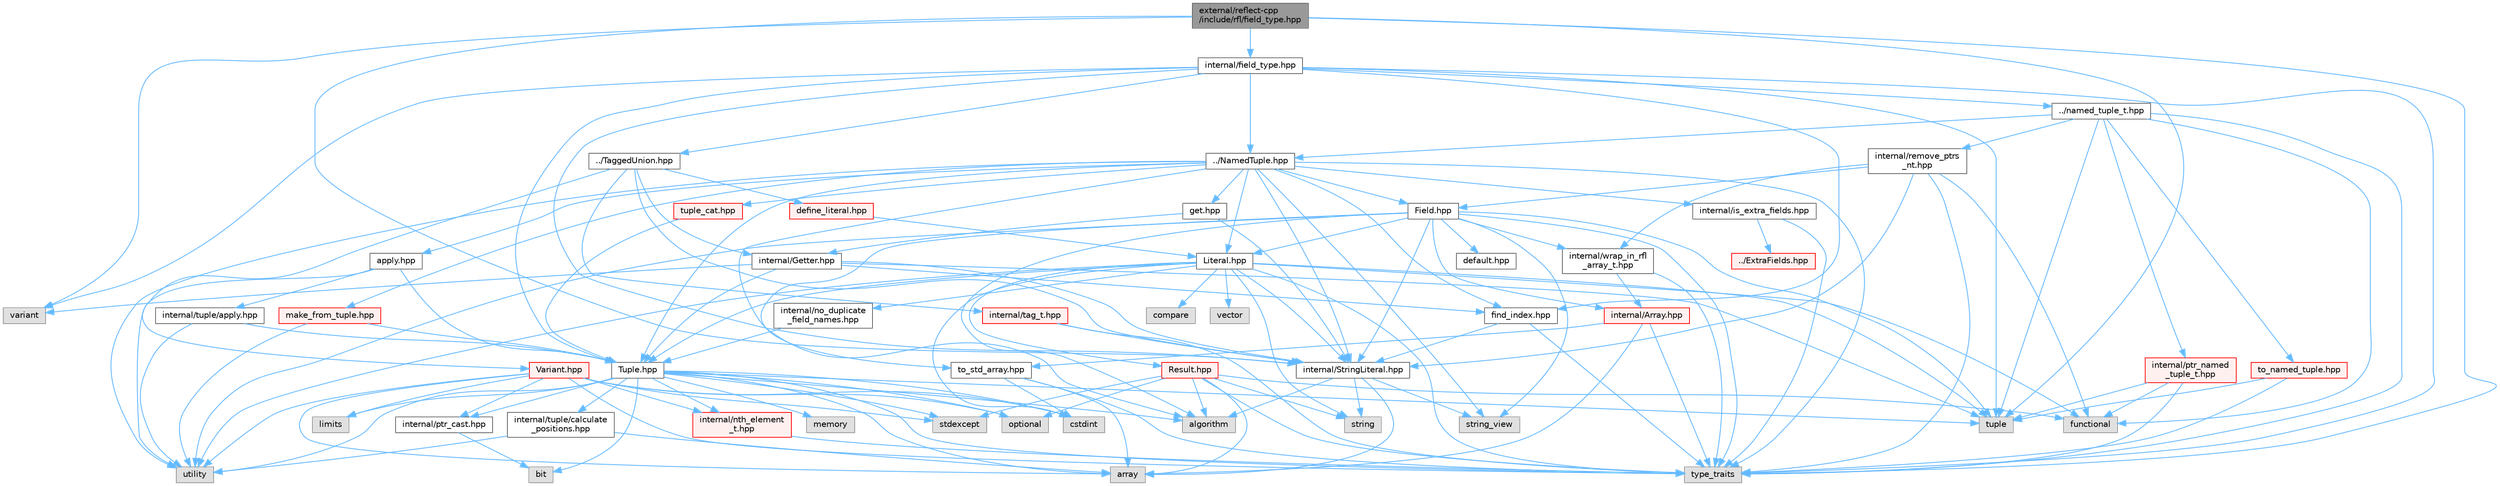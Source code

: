 digraph "external/reflect-cpp/include/rfl/field_type.hpp"
{
 // LATEX_PDF_SIZE
  bgcolor="transparent";
  edge [fontname=Helvetica,fontsize=10,labelfontname=Helvetica,labelfontsize=10];
  node [fontname=Helvetica,fontsize=10,shape=box,height=0.2,width=0.4];
  Node1 [id="Node000001",label="external/reflect-cpp\l/include/rfl/field_type.hpp",height=0.2,width=0.4,color="gray40", fillcolor="grey60", style="filled", fontcolor="black",tooltip=" "];
  Node1 -> Node2 [id="edge1_Node000001_Node000002",color="steelblue1",style="solid",tooltip=" "];
  Node2 [id="Node000002",label="tuple",height=0.2,width=0.4,color="grey60", fillcolor="#E0E0E0", style="filled",tooltip=" "];
  Node1 -> Node3 [id="edge2_Node000001_Node000003",color="steelblue1",style="solid",tooltip=" "];
  Node3 [id="Node000003",label="type_traits",height=0.2,width=0.4,color="grey60", fillcolor="#E0E0E0", style="filled",tooltip=" "];
  Node1 -> Node4 [id="edge3_Node000001_Node000004",color="steelblue1",style="solid",tooltip=" "];
  Node4 [id="Node000004",label="variant",height=0.2,width=0.4,color="grey60", fillcolor="#E0E0E0", style="filled",tooltip=" "];
  Node1 -> Node5 [id="edge4_Node000001_Node000005",color="steelblue1",style="solid",tooltip=" "];
  Node5 [id="Node000005",label="internal/StringLiteral.hpp",height=0.2,width=0.4,color="grey40", fillcolor="white", style="filled",URL="$_string_literal_8hpp.html",tooltip=" "];
  Node5 -> Node6 [id="edge5_Node000005_Node000006",color="steelblue1",style="solid",tooltip=" "];
  Node6 [id="Node000006",label="algorithm",height=0.2,width=0.4,color="grey60", fillcolor="#E0E0E0", style="filled",tooltip=" "];
  Node5 -> Node7 [id="edge6_Node000005_Node000007",color="steelblue1",style="solid",tooltip=" "];
  Node7 [id="Node000007",label="array",height=0.2,width=0.4,color="grey60", fillcolor="#E0E0E0", style="filled",tooltip=" "];
  Node5 -> Node8 [id="edge7_Node000005_Node000008",color="steelblue1",style="solid",tooltip=" "];
  Node8 [id="Node000008",label="string",height=0.2,width=0.4,color="grey60", fillcolor="#E0E0E0", style="filled",tooltip=" "];
  Node5 -> Node9 [id="edge8_Node000005_Node000009",color="steelblue1",style="solid",tooltip=" "];
  Node9 [id="Node000009",label="string_view",height=0.2,width=0.4,color="grey60", fillcolor="#E0E0E0", style="filled",tooltip=" "];
  Node1 -> Node10 [id="edge9_Node000001_Node000010",color="steelblue1",style="solid",tooltip=" "];
  Node10 [id="Node000010",label="internal/field_type.hpp",height=0.2,width=0.4,color="grey40", fillcolor="white", style="filled",URL="$internal_2field__type_8hpp.html",tooltip=" "];
  Node10 -> Node2 [id="edge10_Node000010_Node000002",color="steelblue1",style="solid",tooltip=" "];
  Node10 -> Node3 [id="edge11_Node000010_Node000003",color="steelblue1",style="solid",tooltip=" "];
  Node10 -> Node4 [id="edge12_Node000010_Node000004",color="steelblue1",style="solid",tooltip=" "];
  Node10 -> Node11 [id="edge13_Node000010_Node000011",color="steelblue1",style="solid",tooltip=" "];
  Node11 [id="Node000011",label="../NamedTuple.hpp",height=0.2,width=0.4,color="grey40", fillcolor="white", style="filled",URL="$_named_tuple_8hpp.html",tooltip=" "];
  Node11 -> Node6 [id="edge14_Node000011_Node000006",color="steelblue1",style="solid",tooltip=" "];
  Node11 -> Node9 [id="edge15_Node000011_Node000009",color="steelblue1",style="solid",tooltip=" "];
  Node11 -> Node3 [id="edge16_Node000011_Node000003",color="steelblue1",style="solid",tooltip=" "];
  Node11 -> Node12 [id="edge17_Node000011_Node000012",color="steelblue1",style="solid",tooltip=" "];
  Node12 [id="Node000012",label="utility",height=0.2,width=0.4,color="grey60", fillcolor="#E0E0E0", style="filled",tooltip=" "];
  Node11 -> Node13 [id="edge18_Node000011_Node000013",color="steelblue1",style="solid",tooltip=" "];
  Node13 [id="Node000013",label="Field.hpp",height=0.2,width=0.4,color="grey40", fillcolor="white", style="filled",URL="$_field_8hpp.html",tooltip=" "];
  Node13 -> Node6 [id="edge19_Node000013_Node000006",color="steelblue1",style="solid",tooltip=" "];
  Node13 -> Node9 [id="edge20_Node000013_Node000009",color="steelblue1",style="solid",tooltip=" "];
  Node13 -> Node2 [id="edge21_Node000013_Node000002",color="steelblue1",style="solid",tooltip=" "];
  Node13 -> Node3 [id="edge22_Node000013_Node000003",color="steelblue1",style="solid",tooltip=" "];
  Node13 -> Node12 [id="edge23_Node000013_Node000012",color="steelblue1",style="solid",tooltip=" "];
  Node13 -> Node14 [id="edge24_Node000013_Node000014",color="steelblue1",style="solid",tooltip=" "];
  Node14 [id="Node000014",label="Literal.hpp",height=0.2,width=0.4,color="grey40", fillcolor="white", style="filled",URL="$_literal_8hpp.html",tooltip=" "];
  Node14 -> Node15 [id="edge25_Node000014_Node000015",color="steelblue1",style="solid",tooltip=" "];
  Node15 [id="Node000015",label="compare",height=0.2,width=0.4,color="grey60", fillcolor="#E0E0E0", style="filled",tooltip=" "];
  Node14 -> Node16 [id="edge26_Node000014_Node000016",color="steelblue1",style="solid",tooltip=" "];
  Node16 [id="Node000016",label="cstdint",height=0.2,width=0.4,color="grey60", fillcolor="#E0E0E0", style="filled",tooltip=" "];
  Node14 -> Node17 [id="edge27_Node000014_Node000017",color="steelblue1",style="solid",tooltip=" "];
  Node17 [id="Node000017",label="functional",height=0.2,width=0.4,color="grey60", fillcolor="#E0E0E0", style="filled",tooltip=" "];
  Node14 -> Node8 [id="edge28_Node000014_Node000008",color="steelblue1",style="solid",tooltip=" "];
  Node14 -> Node2 [id="edge29_Node000014_Node000002",color="steelblue1",style="solid",tooltip=" "];
  Node14 -> Node3 [id="edge30_Node000014_Node000003",color="steelblue1",style="solid",tooltip=" "];
  Node14 -> Node12 [id="edge31_Node000014_Node000012",color="steelblue1",style="solid",tooltip=" "];
  Node14 -> Node18 [id="edge32_Node000014_Node000018",color="steelblue1",style="solid",tooltip=" "];
  Node18 [id="Node000018",label="vector",height=0.2,width=0.4,color="grey60", fillcolor="#E0E0E0", style="filled",tooltip=" "];
  Node14 -> Node19 [id="edge33_Node000014_Node000019",color="steelblue1",style="solid",tooltip=" "];
  Node19 [id="Node000019",label="Result.hpp",height=0.2,width=0.4,color="red", fillcolor="#FFF0F0", style="filled",URL="$_result_8hpp.html",tooltip=" "];
  Node19 -> Node6 [id="edge34_Node000019_Node000006",color="steelblue1",style="solid",tooltip=" "];
  Node19 -> Node7 [id="edge35_Node000019_Node000007",color="steelblue1",style="solid",tooltip=" "];
  Node19 -> Node17 [id="edge36_Node000019_Node000017",color="steelblue1",style="solid",tooltip=" "];
  Node19 -> Node22 [id="edge37_Node000019_Node000022",color="steelblue1",style="solid",tooltip=" "];
  Node22 [id="Node000022",label="optional",height=0.2,width=0.4,color="grey60", fillcolor="#E0E0E0", style="filled",tooltip=" "];
  Node19 -> Node23 [id="edge38_Node000019_Node000023",color="steelblue1",style="solid",tooltip=" "];
  Node23 [id="Node000023",label="stdexcept",height=0.2,width=0.4,color="grey60", fillcolor="#E0E0E0", style="filled",tooltip=" "];
  Node19 -> Node8 [id="edge39_Node000019_Node000008",color="steelblue1",style="solid",tooltip=" "];
  Node19 -> Node3 [id="edge40_Node000019_Node000003",color="steelblue1",style="solid",tooltip=" "];
  Node14 -> Node24 [id="edge41_Node000014_Node000024",color="steelblue1",style="solid",tooltip=" "];
  Node24 [id="Node000024",label="Tuple.hpp",height=0.2,width=0.4,color="grey40", fillcolor="white", style="filled",URL="$_tuple_8hpp.html",tooltip=" "];
  Node24 -> Node6 [id="edge42_Node000024_Node000006",color="steelblue1",style="solid",tooltip=" "];
  Node24 -> Node7 [id="edge43_Node000024_Node000007",color="steelblue1",style="solid",tooltip=" "];
  Node24 -> Node25 [id="edge44_Node000024_Node000025",color="steelblue1",style="solid",tooltip=" "];
  Node25 [id="Node000025",label="bit",height=0.2,width=0.4,color="grey60", fillcolor="#E0E0E0", style="filled",tooltip=" "];
  Node24 -> Node16 [id="edge45_Node000024_Node000016",color="steelblue1",style="solid",tooltip=" "];
  Node24 -> Node26 [id="edge46_Node000024_Node000026",color="steelblue1",style="solid",tooltip=" "];
  Node26 [id="Node000026",label="limits",height=0.2,width=0.4,color="grey60", fillcolor="#E0E0E0", style="filled",tooltip=" "];
  Node24 -> Node27 [id="edge47_Node000024_Node000027",color="steelblue1",style="solid",tooltip=" "];
  Node27 [id="Node000027",label="memory",height=0.2,width=0.4,color="grey60", fillcolor="#E0E0E0", style="filled",tooltip=" "];
  Node24 -> Node22 [id="edge48_Node000024_Node000022",color="steelblue1",style="solid",tooltip=" "];
  Node24 -> Node23 [id="edge49_Node000024_Node000023",color="steelblue1",style="solid",tooltip=" "];
  Node24 -> Node2 [id="edge50_Node000024_Node000002",color="steelblue1",style="solid",tooltip=" "];
  Node24 -> Node3 [id="edge51_Node000024_Node000003",color="steelblue1",style="solid",tooltip=" "];
  Node24 -> Node12 [id="edge52_Node000024_Node000012",color="steelblue1",style="solid",tooltip=" "];
  Node24 -> Node28 [id="edge53_Node000024_Node000028",color="steelblue1",style="solid",tooltip=" "];
  Node28 [id="Node000028",label="internal/nth_element\l_t.hpp",height=0.2,width=0.4,color="red", fillcolor="#FFF0F0", style="filled",URL="$nth__element__t_8hpp.html",tooltip=" "];
  Node28 -> Node3 [id="edge54_Node000028_Node000003",color="steelblue1",style="solid",tooltip=" "];
  Node24 -> Node30 [id="edge55_Node000024_Node000030",color="steelblue1",style="solid",tooltip=" "];
  Node30 [id="Node000030",label="internal/ptr_cast.hpp",height=0.2,width=0.4,color="grey40", fillcolor="white", style="filled",URL="$ptr__cast_8hpp.html",tooltip=" "];
  Node30 -> Node25 [id="edge56_Node000030_Node000025",color="steelblue1",style="solid",tooltip=" "];
  Node24 -> Node31 [id="edge57_Node000024_Node000031",color="steelblue1",style="solid",tooltip=" "];
  Node31 [id="Node000031",label="internal/tuple/calculate\l_positions.hpp",height=0.2,width=0.4,color="grey40", fillcolor="white", style="filled",URL="$calculate__positions_8hpp.html",tooltip=" "];
  Node31 -> Node7 [id="edge58_Node000031_Node000007",color="steelblue1",style="solid",tooltip=" "];
  Node31 -> Node12 [id="edge59_Node000031_Node000012",color="steelblue1",style="solid",tooltip=" "];
  Node14 -> Node5 [id="edge60_Node000014_Node000005",color="steelblue1",style="solid",tooltip=" "];
  Node14 -> Node32 [id="edge61_Node000014_Node000032",color="steelblue1",style="solid",tooltip=" "];
  Node32 [id="Node000032",label="internal/no_duplicate\l_field_names.hpp",height=0.2,width=0.4,color="grey40", fillcolor="white", style="filled",URL="$no__duplicate__field__names_8hpp.html",tooltip=" "];
  Node32 -> Node24 [id="edge62_Node000032_Node000024",color="steelblue1",style="solid",tooltip=" "];
  Node13 -> Node33 [id="edge63_Node000013_Node000033",color="steelblue1",style="solid",tooltip=" "];
  Node33 [id="Node000033",label="default.hpp",height=0.2,width=0.4,color="grey40", fillcolor="white", style="filled",URL="$default_8hpp.html",tooltip=" "];
  Node13 -> Node34 [id="edge64_Node000013_Node000034",color="steelblue1",style="solid",tooltip=" "];
  Node34 [id="Node000034",label="internal/Array.hpp",height=0.2,width=0.4,color="red", fillcolor="#FFF0F0", style="filled",URL="$_array_8hpp.html",tooltip=" "];
  Node34 -> Node7 [id="edge65_Node000034_Node000007",color="steelblue1",style="solid",tooltip=" "];
  Node34 -> Node3 [id="edge66_Node000034_Node000003",color="steelblue1",style="solid",tooltip=" "];
  Node34 -> Node36 [id="edge67_Node000034_Node000036",color="steelblue1",style="solid",tooltip=" "];
  Node36 [id="Node000036",label="to_std_array.hpp",height=0.2,width=0.4,color="grey40", fillcolor="white", style="filled",URL="$to__std__array_8hpp.html",tooltip=" "];
  Node36 -> Node7 [id="edge68_Node000036_Node000007",color="steelblue1",style="solid",tooltip=" "];
  Node36 -> Node16 [id="edge69_Node000036_Node000016",color="steelblue1",style="solid",tooltip=" "];
  Node36 -> Node3 [id="edge70_Node000036_Node000003",color="steelblue1",style="solid",tooltip=" "];
  Node13 -> Node5 [id="edge71_Node000013_Node000005",color="steelblue1",style="solid",tooltip=" "];
  Node13 -> Node36 [id="edge72_Node000013_Node000036",color="steelblue1",style="solid",tooltip=" "];
  Node13 -> Node37 [id="edge73_Node000013_Node000037",color="steelblue1",style="solid",tooltip=" "];
  Node37 [id="Node000037",label="internal/wrap_in_rfl\l_array_t.hpp",height=0.2,width=0.4,color="grey40", fillcolor="white", style="filled",URL="$wrap__in__rfl__array__t_8hpp.html",tooltip=" "];
  Node37 -> Node3 [id="edge74_Node000037_Node000003",color="steelblue1",style="solid",tooltip=" "];
  Node37 -> Node34 [id="edge75_Node000037_Node000034",color="steelblue1",style="solid",tooltip=" "];
  Node11 -> Node14 [id="edge76_Node000011_Node000014",color="steelblue1",style="solid",tooltip=" "];
  Node11 -> Node24 [id="edge77_Node000011_Node000024",color="steelblue1",style="solid",tooltip=" "];
  Node11 -> Node38 [id="edge78_Node000011_Node000038",color="steelblue1",style="solid",tooltip=" "];
  Node38 [id="Node000038",label="apply.hpp",height=0.2,width=0.4,color="grey40", fillcolor="white", style="filled",URL="$apply_8hpp.html",tooltip=" "];
  Node38 -> Node12 [id="edge79_Node000038_Node000012",color="steelblue1",style="solid",tooltip=" "];
  Node38 -> Node24 [id="edge80_Node000038_Node000024",color="steelblue1",style="solid",tooltip=" "];
  Node38 -> Node39 [id="edge81_Node000038_Node000039",color="steelblue1",style="solid",tooltip=" "];
  Node39 [id="Node000039",label="internal/tuple/apply.hpp",height=0.2,width=0.4,color="grey40", fillcolor="white", style="filled",URL="$internal_2tuple_2apply_8hpp.html",tooltip=" "];
  Node39 -> Node12 [id="edge82_Node000039_Node000012",color="steelblue1",style="solid",tooltip=" "];
  Node39 -> Node24 [id="edge83_Node000039_Node000024",color="steelblue1",style="solid",tooltip=" "];
  Node11 -> Node40 [id="edge84_Node000011_Node000040",color="steelblue1",style="solid",tooltip=" "];
  Node40 [id="Node000040",label="get.hpp",height=0.2,width=0.4,color="grey40", fillcolor="white", style="filled",URL="$get_8hpp.html",tooltip=" "];
  Node40 -> Node41 [id="edge85_Node000040_Node000041",color="steelblue1",style="solid",tooltip=" "];
  Node41 [id="Node000041",label="internal/Getter.hpp",height=0.2,width=0.4,color="grey40", fillcolor="white", style="filled",URL="$_getter_8hpp.html",tooltip=" "];
  Node41 -> Node2 [id="edge86_Node000041_Node000002",color="steelblue1",style="solid",tooltip=" "];
  Node41 -> Node4 [id="edge87_Node000041_Node000004",color="steelblue1",style="solid",tooltip=" "];
  Node41 -> Node24 [id="edge88_Node000041_Node000024",color="steelblue1",style="solid",tooltip=" "];
  Node41 -> Node5 [id="edge89_Node000041_Node000005",color="steelblue1",style="solid",tooltip=" "];
  Node41 -> Node42 [id="edge90_Node000041_Node000042",color="steelblue1",style="solid",tooltip=" "];
  Node42 [id="Node000042",label="find_index.hpp",height=0.2,width=0.4,color="grey40", fillcolor="white", style="filled",URL="$find__index_8hpp.html",tooltip=" "];
  Node42 -> Node3 [id="edge91_Node000042_Node000003",color="steelblue1",style="solid",tooltip=" "];
  Node42 -> Node5 [id="edge92_Node000042_Node000005",color="steelblue1",style="solid",tooltip=" "];
  Node40 -> Node5 [id="edge93_Node000040_Node000005",color="steelblue1",style="solid",tooltip=" "];
  Node11 -> Node5 [id="edge94_Node000011_Node000005",color="steelblue1",style="solid",tooltip=" "];
  Node11 -> Node42 [id="edge95_Node000011_Node000042",color="steelblue1",style="solid",tooltip=" "];
  Node11 -> Node43 [id="edge96_Node000011_Node000043",color="steelblue1",style="solid",tooltip=" "];
  Node43 [id="Node000043",label="internal/is_extra_fields.hpp",height=0.2,width=0.4,color="grey40", fillcolor="white", style="filled",URL="$is__extra__fields_8hpp.html",tooltip=" "];
  Node43 -> Node3 [id="edge97_Node000043_Node000003",color="steelblue1",style="solid",tooltip=" "];
  Node43 -> Node44 [id="edge98_Node000043_Node000044",color="steelblue1",style="solid",tooltip=" "];
  Node44 [id="Node000044",label="../ExtraFields.hpp",height=0.2,width=0.4,color="red", fillcolor="#FFF0F0", style="filled",URL="$_extra_fields_8hpp.html",tooltip=" "];
  Node11 -> Node46 [id="edge99_Node000011_Node000046",color="steelblue1",style="solid",tooltip=" "];
  Node46 [id="Node000046",label="make_from_tuple.hpp",height=0.2,width=0.4,color="red", fillcolor="#FFF0F0", style="filled",URL="$make__from__tuple_8hpp.html",tooltip=" "];
  Node46 -> Node12 [id="edge100_Node000046_Node000012",color="steelblue1",style="solid",tooltip=" "];
  Node46 -> Node24 [id="edge101_Node000046_Node000024",color="steelblue1",style="solid",tooltip=" "];
  Node11 -> Node48 [id="edge102_Node000011_Node000048",color="steelblue1",style="solid",tooltip=" "];
  Node48 [id="Node000048",label="tuple_cat.hpp",height=0.2,width=0.4,color="red", fillcolor="#FFF0F0", style="filled",URL="$tuple__cat_8hpp.html",tooltip=" "];
  Node48 -> Node24 [id="edge103_Node000048_Node000024",color="steelblue1",style="solid",tooltip=" "];
  Node10 -> Node50 [id="edge104_Node000010_Node000050",color="steelblue1",style="solid",tooltip=" "];
  Node50 [id="Node000050",label="../TaggedUnion.hpp",height=0.2,width=0.4,color="grey40", fillcolor="white", style="filled",URL="$_tagged_union_8hpp.html",tooltip=" "];
  Node50 -> Node51 [id="edge105_Node000050_Node000051",color="steelblue1",style="solid",tooltip=" "];
  Node51 [id="Node000051",label="Variant.hpp",height=0.2,width=0.4,color="red", fillcolor="#FFF0F0", style="filled",URL="$_variant_8hpp.html",tooltip=" "];
  Node51 -> Node7 [id="edge106_Node000051_Node000007",color="steelblue1",style="solid",tooltip=" "];
  Node51 -> Node16 [id="edge107_Node000051_Node000016",color="steelblue1",style="solid",tooltip=" "];
  Node51 -> Node26 [id="edge108_Node000051_Node000026",color="steelblue1",style="solid",tooltip=" "];
  Node51 -> Node22 [id="edge109_Node000051_Node000022",color="steelblue1",style="solid",tooltip=" "];
  Node51 -> Node23 [id="edge110_Node000051_Node000023",color="steelblue1",style="solid",tooltip=" "];
  Node51 -> Node3 [id="edge111_Node000051_Node000003",color="steelblue1",style="solid",tooltip=" "];
  Node51 -> Node12 [id="edge112_Node000051_Node000012",color="steelblue1",style="solid",tooltip=" "];
  Node51 -> Node28 [id="edge113_Node000051_Node000028",color="steelblue1",style="solid",tooltip=" "];
  Node51 -> Node30 [id="edge114_Node000051_Node000030",color="steelblue1",style="solid",tooltip=" "];
  Node50 -> Node56 [id="edge115_Node000050_Node000056",color="steelblue1",style="solid",tooltip=" "];
  Node56 [id="Node000056",label="define_literal.hpp",height=0.2,width=0.4,color="red", fillcolor="#FFF0F0", style="filled",URL="$define__literal_8hpp.html",tooltip=" "];
  Node56 -> Node14 [id="edge116_Node000056_Node000014",color="steelblue1",style="solid",tooltip=" "];
  Node50 -> Node41 [id="edge117_Node000050_Node000041",color="steelblue1",style="solid",tooltip=" "];
  Node50 -> Node5 [id="edge118_Node000050_Node000005",color="steelblue1",style="solid",tooltip=" "];
  Node50 -> Node58 [id="edge119_Node000050_Node000058",color="steelblue1",style="solid",tooltip=" "];
  Node58 [id="Node000058",label="internal/tag_t.hpp",height=0.2,width=0.4,color="red", fillcolor="#FFF0F0", style="filled",URL="$tag__t_8hpp.html",tooltip=" "];
  Node58 -> Node3 [id="edge120_Node000058_Node000003",color="steelblue1",style="solid",tooltip=" "];
  Node58 -> Node5 [id="edge121_Node000058_Node000005",color="steelblue1",style="solid",tooltip=" "];
  Node10 -> Node24 [id="edge122_Node000010_Node000024",color="steelblue1",style="solid",tooltip=" "];
  Node10 -> Node70 [id="edge123_Node000010_Node000070",color="steelblue1",style="solid",tooltip=" "];
  Node70 [id="Node000070",label="../named_tuple_t.hpp",height=0.2,width=0.4,color="grey40", fillcolor="white", style="filled",URL="$named__tuple__t_8hpp.html",tooltip=" "];
  Node70 -> Node17 [id="edge124_Node000070_Node000017",color="steelblue1",style="solid",tooltip=" "];
  Node70 -> Node2 [id="edge125_Node000070_Node000002",color="steelblue1",style="solid",tooltip=" "];
  Node70 -> Node3 [id="edge126_Node000070_Node000003",color="steelblue1",style="solid",tooltip=" "];
  Node70 -> Node11 [id="edge127_Node000070_Node000011",color="steelblue1",style="solid",tooltip=" "];
  Node70 -> Node71 [id="edge128_Node000070_Node000071",color="steelblue1",style="solid",tooltip=" "];
  Node71 [id="Node000071",label="internal/ptr_named\l_tuple_t.hpp",height=0.2,width=0.4,color="red", fillcolor="#FFF0F0", style="filled",URL="$ptr__named__tuple__t_8hpp.html",tooltip=" "];
  Node71 -> Node17 [id="edge129_Node000071_Node000017",color="steelblue1",style="solid",tooltip=" "];
  Node71 -> Node2 [id="edge130_Node000071_Node000002",color="steelblue1",style="solid",tooltip=" "];
  Node71 -> Node3 [id="edge131_Node000071_Node000003",color="steelblue1",style="solid",tooltip=" "];
  Node70 -> Node92 [id="edge132_Node000070_Node000092",color="steelblue1",style="solid",tooltip=" "];
  Node92 [id="Node000092",label="internal/remove_ptrs\l_nt.hpp",height=0.2,width=0.4,color="grey40", fillcolor="white", style="filled",URL="$remove__ptrs__nt_8hpp.html",tooltip=" "];
  Node92 -> Node17 [id="edge133_Node000092_Node000017",color="steelblue1",style="solid",tooltip=" "];
  Node92 -> Node3 [id="edge134_Node000092_Node000003",color="steelblue1",style="solid",tooltip=" "];
  Node92 -> Node13 [id="edge135_Node000092_Node000013",color="steelblue1",style="solid",tooltip=" "];
  Node92 -> Node5 [id="edge136_Node000092_Node000005",color="steelblue1",style="solid",tooltip=" "];
  Node92 -> Node37 [id="edge137_Node000092_Node000037",color="steelblue1",style="solid",tooltip=" "];
  Node70 -> Node93 [id="edge138_Node000070_Node000093",color="steelblue1",style="solid",tooltip=" "];
  Node93 [id="Node000093",label="to_named_tuple.hpp",height=0.2,width=0.4,color="red", fillcolor="#FFF0F0", style="filled",URL="$to__named__tuple_8hpp.html",tooltip=" "];
  Node93 -> Node2 [id="edge139_Node000093_Node000002",color="steelblue1",style="solid",tooltip=" "];
  Node93 -> Node3 [id="edge140_Node000093_Node000003",color="steelblue1",style="solid",tooltip=" "];
  Node10 -> Node5 [id="edge141_Node000010_Node000005",color="steelblue1",style="solid",tooltip=" "];
  Node10 -> Node42 [id="edge142_Node000010_Node000042",color="steelblue1",style="solid",tooltip=" "];
}
